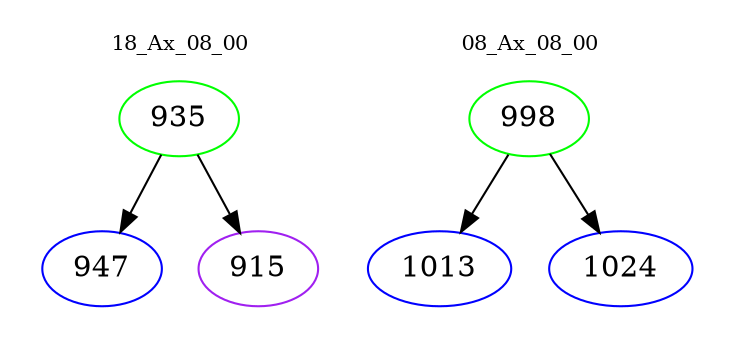 digraph{
subgraph cluster_0 {
color = white
label = "18_Ax_08_00";
fontsize=10;
T0_935 [label="935", color="green"]
T0_935 -> T0_947 [color="black"]
T0_947 [label="947", color="blue"]
T0_935 -> T0_915 [color="black"]
T0_915 [label="915", color="purple"]
}
subgraph cluster_1 {
color = white
label = "08_Ax_08_00";
fontsize=10;
T1_998 [label="998", color="green"]
T1_998 -> T1_1013 [color="black"]
T1_1013 [label="1013", color="blue"]
T1_998 -> T1_1024 [color="black"]
T1_1024 [label="1024", color="blue"]
}
}
